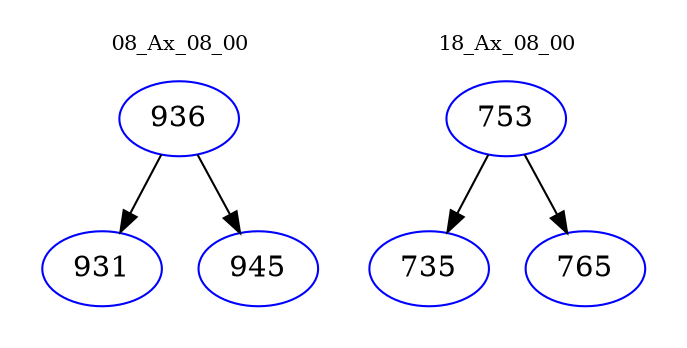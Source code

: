 digraph{
subgraph cluster_0 {
color = white
label = "08_Ax_08_00";
fontsize=10;
T0_936 [label="936", color="blue"]
T0_936 -> T0_931 [color="black"]
T0_931 [label="931", color="blue"]
T0_936 -> T0_945 [color="black"]
T0_945 [label="945", color="blue"]
}
subgraph cluster_1 {
color = white
label = "18_Ax_08_00";
fontsize=10;
T1_753 [label="753", color="blue"]
T1_753 -> T1_735 [color="black"]
T1_735 [label="735", color="blue"]
T1_753 -> T1_765 [color="black"]
T1_765 [label="765", color="blue"]
}
}

